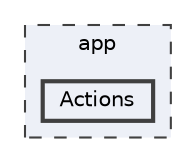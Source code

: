 digraph "app/Actions"
{
 // LATEX_PDF_SIZE
  bgcolor="transparent";
  edge [fontname=Helvetica,fontsize=10,labelfontname=Helvetica,labelfontsize=10];
  node [fontname=Helvetica,fontsize=10,shape=box,height=0.2,width=0.4];
  compound=true
  subgraph clusterdir_d422163b96683743ed3963d4aac17747 {
    graph [ bgcolor="#edf0f7", pencolor="grey25", label="app", fontname=Helvetica,fontsize=10 style="filled,dashed", URL="dir_d422163b96683743ed3963d4aac17747.html",tooltip=""]
  dir_885582f6e0c04e0415dd4fa590e9481b [label="Actions", fillcolor="#edf0f7", color="grey25", style="filled,bold", URL="dir_885582f6e0c04e0415dd4fa590e9481b.html",tooltip=""];
  }
}
